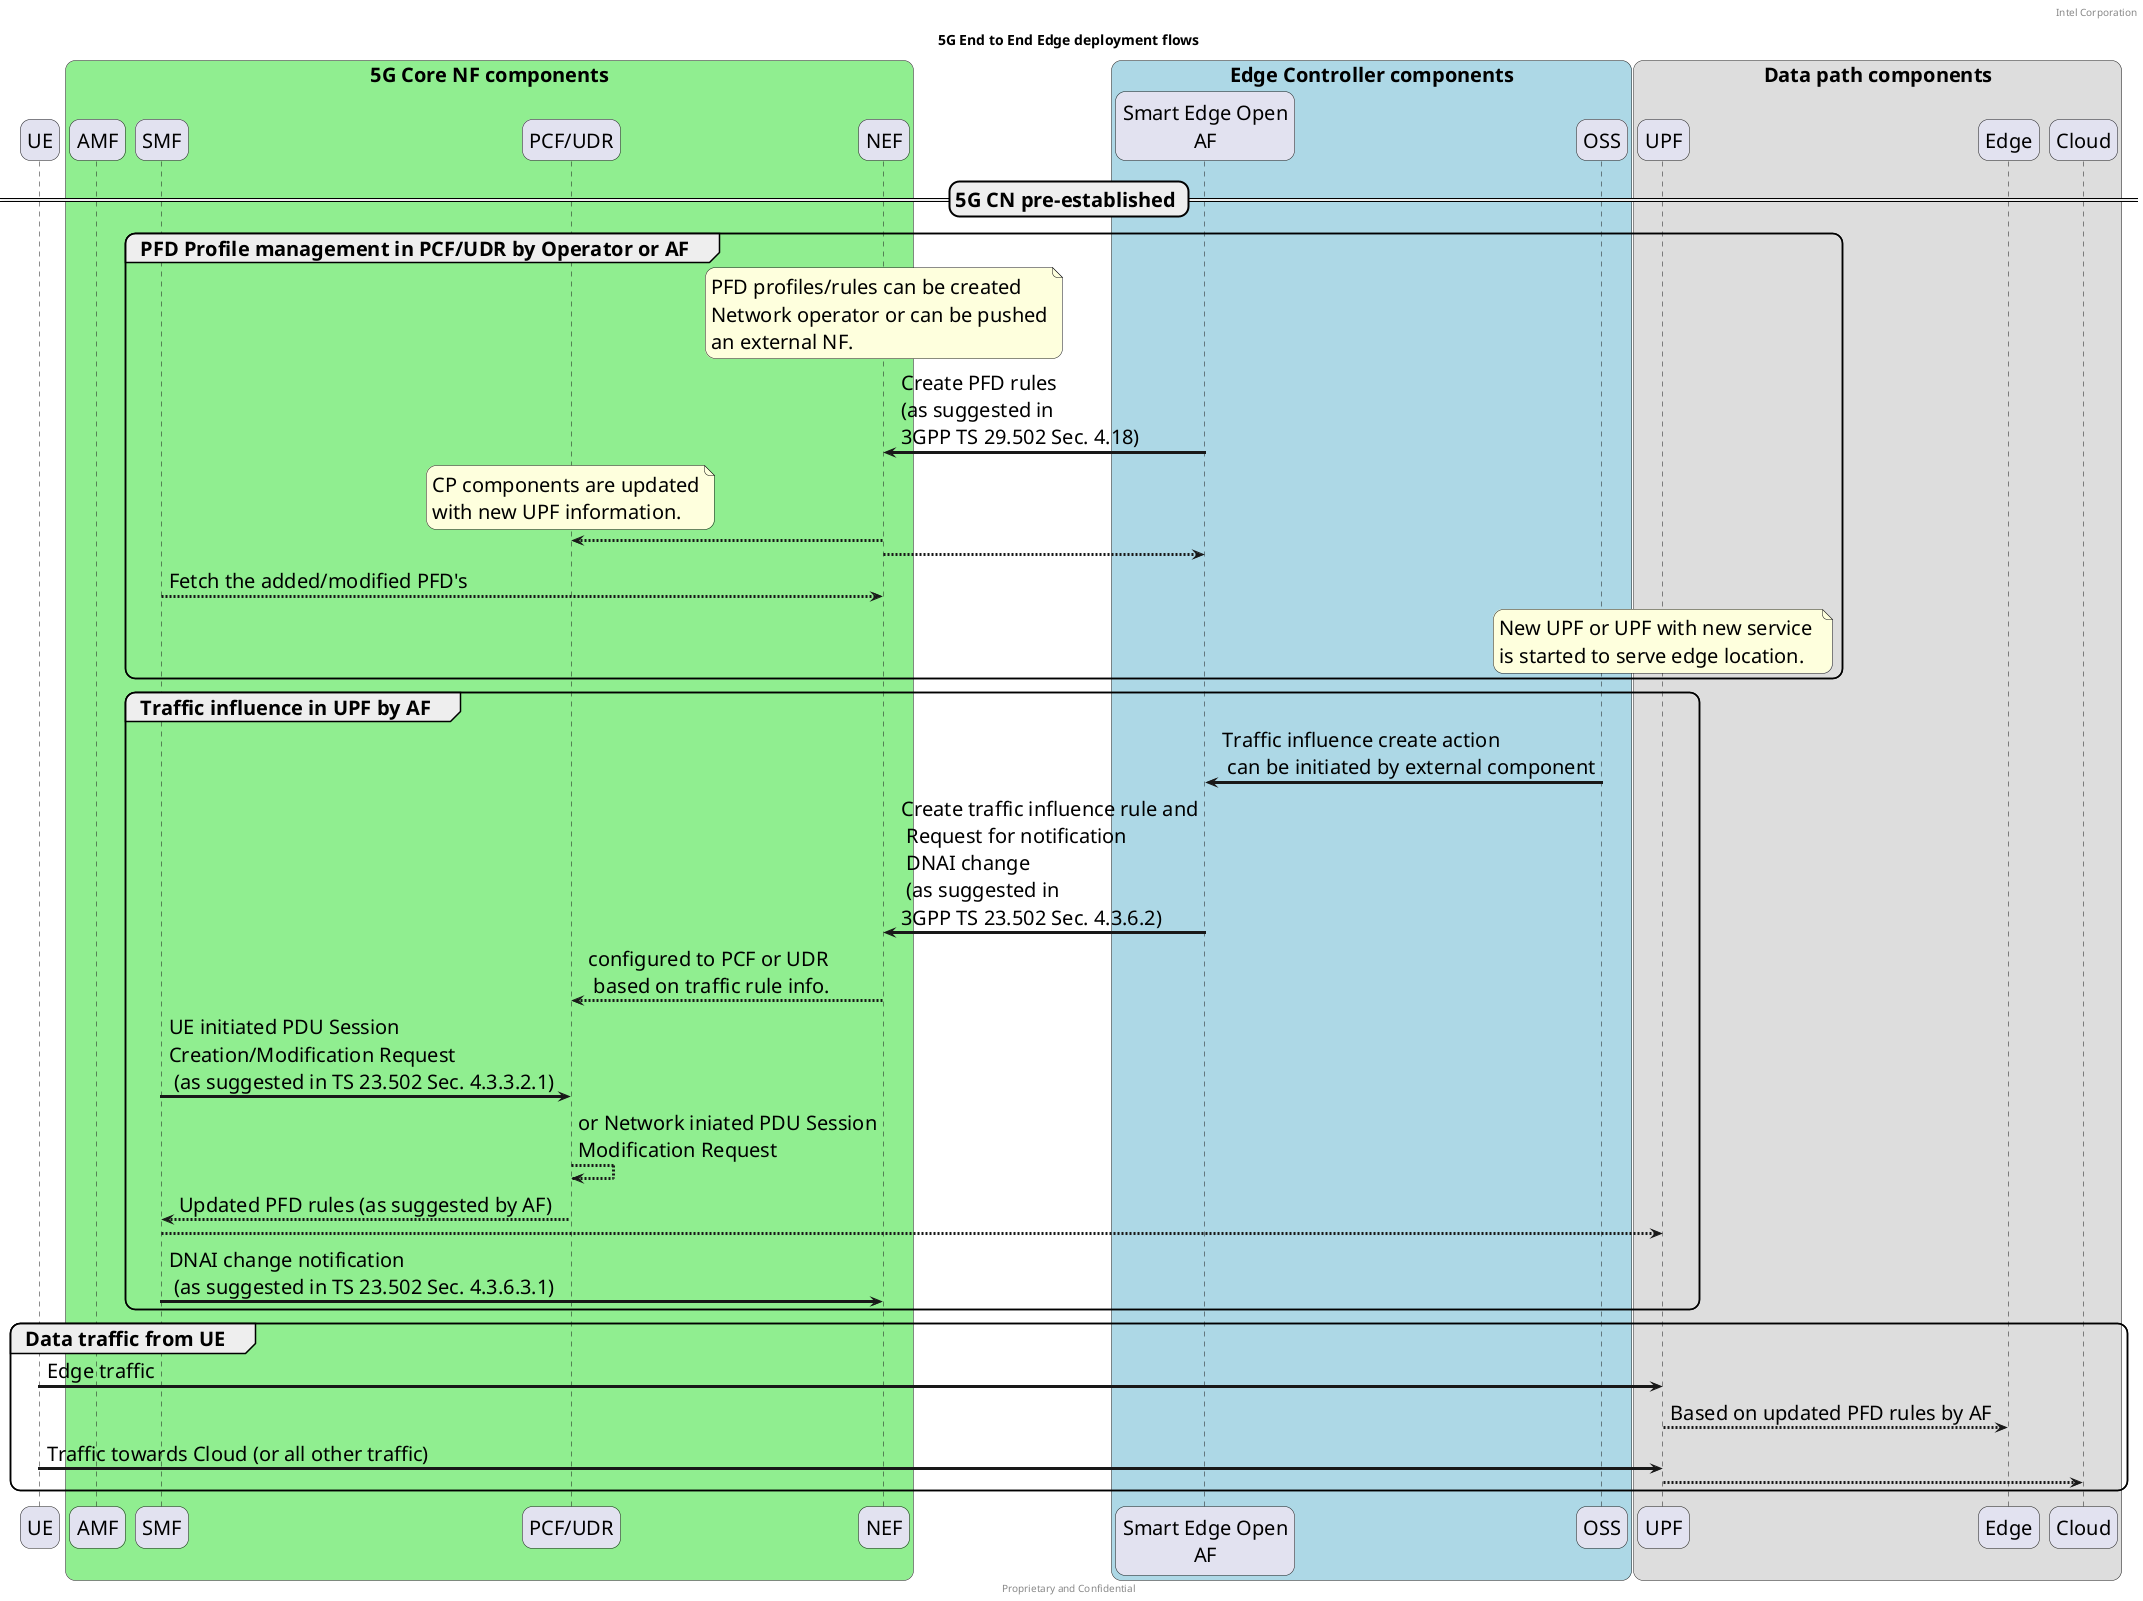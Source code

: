 @startuml
/' SPDX-License-Identifier: Apache-2.0
   Copyright (c) 2020 Intel Corporation
'/
skinparam monochrome false
skinparam roundcorner 20
skinparam defaultFontName "Intel Clear"
skinparam defaultFontSize 20
skinparam maxmessagesize 400
skinparam sequenceArrowThickness 3

header "Intel Corporation"
footer "Proprietary and Confidential"
title "5G End to End Edge deployment flows"

participant "UE" as ue

box "5G Core NF components" #LightGreen
participant "AMF" as amf
participant "SMF" as smf
participant "PCF/UDR" as pcf
participant "NEF" as nef
end box 

box "Edge Controller components" #LightBlue
participant "Smart Edge Open\nAF" as af 
participant "OSS" as oss
end box

box "Data path components"
participant "UPF" as upf 
participant "Edge" as edge
participant "Cloud" as cloud
end box

== 5G CN pre-established ==

group PFD Profile management in PCF/UDR by Operator or AF
    note over nef 
        PFD profiles/rules can be created
        Network operator or can be pushed
        an external NF.
    end note
af -> nef : Create PFD rules \n(as suggested in \n3GPP TS 29.502 Sec. 4.18)

note over pcf
    CP components are updated
    with new UPF information. 
end note

nef --> pcf : 
nef --> af  :
smf --> nef : Fetch the added/modified PFD's

note over upf
    New UPF or UPF with new service 
    is started to serve edge location.
end note
end

group Traffic influence in UPF by AF
oss -> af :  Traffic influence create action\n can be initiated by external component 
af -> nef : Create traffic influence rule and \n Request for notification \n DNAI change \n (as suggested in \n3GPP TS 23.502 Sec. 4.3.6.2)
nef --> pcf : configured to PCF or UDR \n based on traffic rule info.


smf -> pcf :  UE initiated PDU Session Creation/Modification Request \n (as suggested in TS 23.502 Sec. 4.3.3.2.1)
pcf --> pcf : or Network iniated PDU Session Modification Request
pcf --> smf : Updated PFD rules (as suggested by AF)
smf --> upf 
smf -> nef : DNAI change notification \n (as suggested in TS 23.502 Sec. 4.3.6.3.1)
end

group Data traffic from UE
ue -> upf : Edge traffic 
upf --> edge : Based on updated PFD rules by AF

ue -> upf : Traffic towards Cloud (or all other traffic)
upf --> cloud : 
end

@enduml